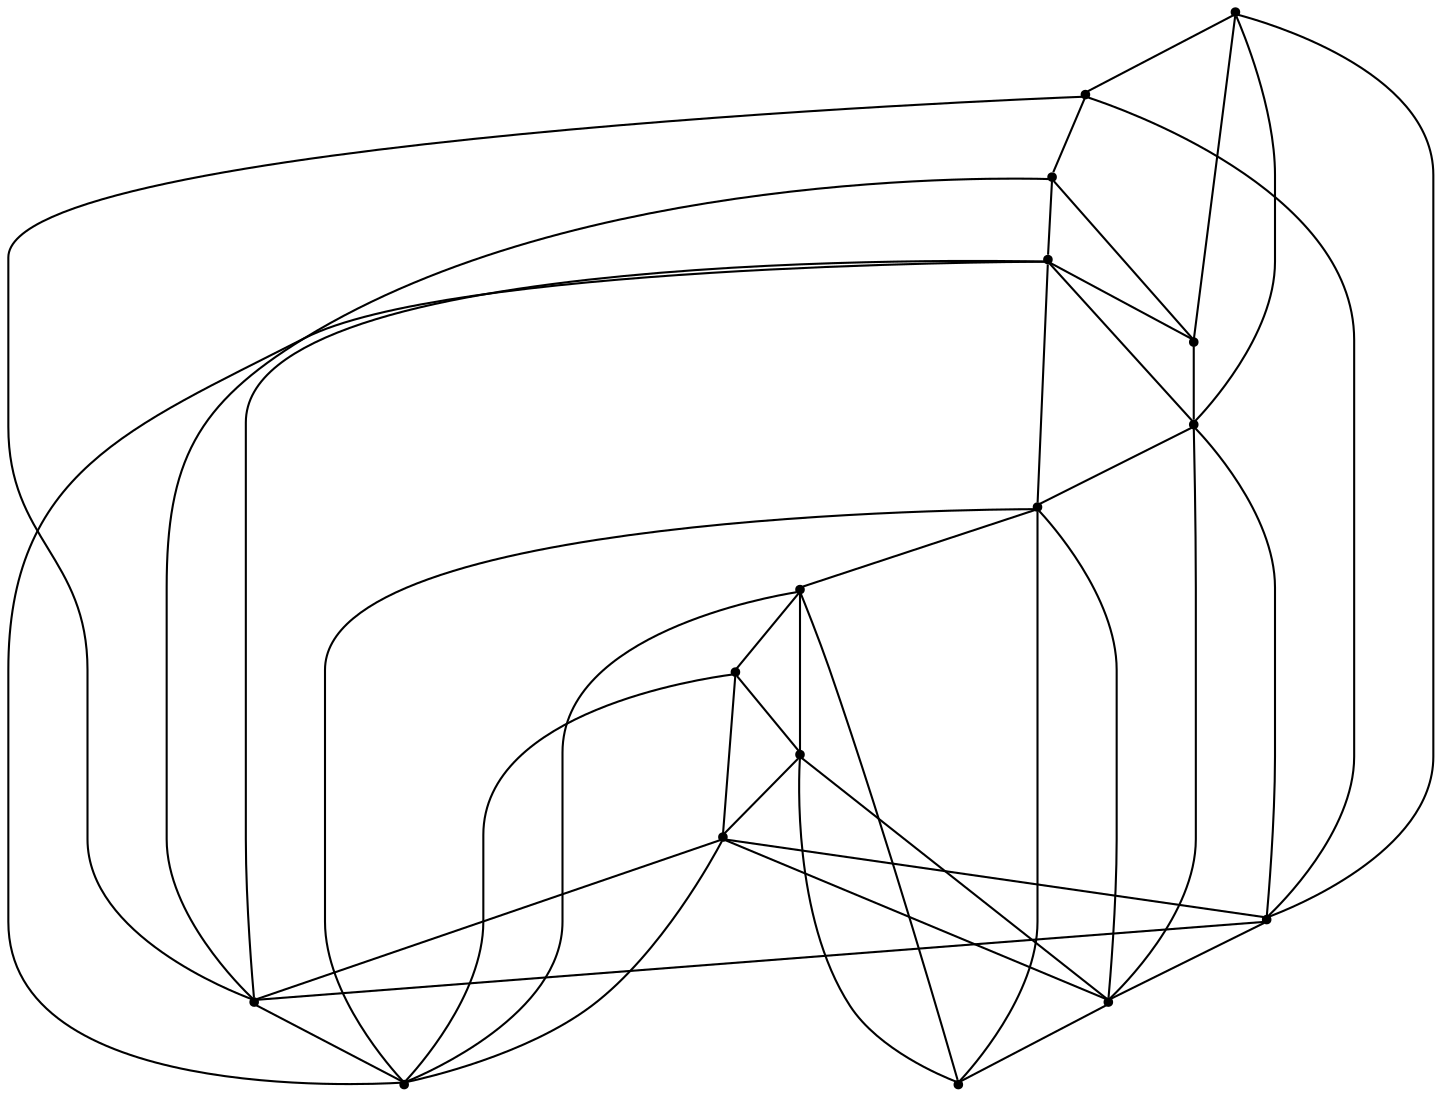 graph {
  node [shape=point,comment="{\"directed\":false,\"doi\":\"10.1007/3-540-37623-2_9\",\"figure\":\"8 (1)\"}"]

  v0 [pos="759.3340761401537,236.23325030008937"]
  v1 [pos="479.02677453698243,282.57908821105946"]
  v2 [pos="759.3340761401537,560.6415271759032"]
  v3 [pos="712.6161978383075,282.57908821105946"]
  v4 [pos="665.899336883474,467.9540475209553"]
  v5 [pos="619.1814267895337,421.60820960998524"]
  v6 [pos="712.6161978383075,514.295752843221"]
  v7 [pos="525.7436195957688,328.9207935333251"]
  v8 [pos="665.899336883474,328.9207935333251"]
  v9 [pos="572.461497897615,375.2665042877196"]
  v10 [pos="479.0267745369825,514.295752843221"]
  v11 [pos="619.1814267895338,375.2665042877196"]
  v12 [pos="525.7436195957688,467.9540475209553"]
  v13 [pos="572.461497897615,421.60820960998524"]
  v14 [pos="432.3078470960294,236.23325030008937"]
  v15 [pos="432.3078470960294,560.6415271759032"]

  v0 -- v1 [id="-1",pos="759.3340761401537,236.23325030008937 479.02677453698243,282.57908821105946 479.02677453698243,282.57908821105946 479.02677453698243,282.57908821105946"]
  v15 -- v6 [id="-2",pos="432.3078470960294,560.6415271759032 712.6161978383075,514.295752843221 712.6161978383075,514.295752843221 712.6161978383075,514.295752843221"]
  v15 -- v14 [id="-3",pos="432.3078470960294,560.6415271759032 432.3078470960294,236.23325030008937 432.3078470960294,236.23325030008937 432.3078470960294,236.23325030008937"]
  v15 -- v10 [id="-4",pos="432.3078470960294,560.6415271759032 479.0267745369825,514.295752843221 479.0267745369825,514.295752843221 479.0267745369825,514.295752843221"]
  v10 -- v12 [id="-5",pos="479.0267745369825,514.295752843221 525.7436195957688,467.9540475209553 525.7436195957688,467.9540475209553 525.7436195957688,467.9540475209553"]
  v12 -- v13 [id="-6",pos="525.7436195957688,467.9540475209553 572.461497897615,421.60820960998524 572.461497897615,421.60820960998524 572.461497897615,421.60820960998524"]
  v15 -- v2 [id="-7",pos="432.3078470960294,560.6415271759032 759.3340761401537,560.6415271759032 759.3340761401537,560.6415271759032 759.3340761401537,560.6415271759032"]
  v14 -- v10 [id="-8",pos="432.3078470960294,236.23325030008937 479.0267745369825,514.295752843221 479.0267745369825,514.295752843221 479.0267745369825,514.295752843221"]
  v14 -- v0 [id="-9",pos="432.3078470960294,236.23325030008937 759.3340761401537,236.23325030008937 759.3340761401537,236.23325030008937 759.3340761401537,236.23325030008937"]
  v10 -- v6 [id="-10",pos="479.0267745369825,514.295752843221 712.6161978383075,514.295752843221 712.6161978383075,514.295752843221 712.6161978383075,514.295752843221"]
  v10 -- v1 [id="-11",pos="479.0267745369825,514.295752843221 479.02677453698243,282.57908821105946 479.02677453698243,282.57908821105946 479.02677453698243,282.57908821105946"]
  v1 -- v3 [id="-12",pos="479.02677453698243,282.57908821105946 712.6161978383075,282.57908821105946 712.6161978383075,282.57908821105946 712.6161978383075,282.57908821105946"]
  v12 -- v7 [id="-13",pos="525.7436195957688,467.9540475209553 525.7436195957688,328.9207935333251 525.7436195957688,328.9207935333251 525.7436195957688,328.9207935333251"]
  v12 -- v1 [id="-14",pos="525.7436195957688,467.9540475209553 479.02677453698243,282.57908821105946 479.02677453698243,282.57908821105946 479.02677453698243,282.57908821105946"]
  v13 -- v7 [id="-15",pos="572.461497897615,421.60820960998524 525.7436195957688,328.9207935333251 525.7436195957688,328.9207935333251 525.7436195957688,328.9207935333251"]
  v13 -- v9 [id="-16",pos="572.461497897615,421.60820960998524 572.461497897615,375.2665042877196 572.461497897615,375.2665042877196 572.461497897615,375.2665042877196"]
  v13 -- v5 [id="-17",pos="572.461497897615,421.60820960998524 619.1814267895337,421.60820960998524 619.1814267895337,421.60820960998524 619.1814267895337,421.60820960998524"]
  v9 -- v11 [id="-18",pos="572.461497897615,375.2665042877196 619.1814267895338,375.2665042877196 619.1814267895338,375.2665042877196 619.1814267895338,375.2665042877196"]
  v9 -- v7 [id="-19",pos="572.461497897615,375.2665042877196 525.7436195957688,328.9207935333251 525.7436195957688,328.9207935333251 525.7436195957688,328.9207935333251"]
  v7 -- v1 [id="-20",pos="525.7436195957688,328.9207935333251 479.02677453698243,282.57908821105946 479.02677453698243,282.57908821105946 479.02677453698243,282.57908821105946"]
  v1 -- v14 [id="-21",pos="479.02677453698243,282.57908821105946 432.3078470960294,236.23325030008937 432.3078470960294,236.23325030008937 432.3078470960294,236.23325030008937"]
  v2 -- v0 [id="-22",pos="759.3340761401537,560.6415271759032 759.3340761401537,236.23325030008937 759.3340761401537,236.23325030008937 759.3340761401537,236.23325030008937"]
  v5 -- v12 [id="-23",pos="619.1814267895337,421.60820960998524 525.7436195957688,467.9540475209553 525.7436195957688,467.9540475209553 525.7436195957688,467.9540475209553"]
  v11 -- v5 [id="-24",pos="619.1814267895338,375.2665042877196 619.1814267895337,421.60820960998524 619.1814267895337,421.60820960998524 619.1814267895337,421.60820960998524"]
  v11 -- v13 [id="-25",pos="619.1814267895338,375.2665042877196 572.461497897615,421.60820960998524 572.461497897615,421.60820960998524 572.461497897615,421.60820960998524"]
  v11 -- v8 [id="-26",pos="619.1814267895338,375.2665042877196 665.899336883474,328.9207935333251 665.899336883474,328.9207935333251 665.899336883474,328.9207935333251"]
  v8 -- v3 [id="-27",pos="665.899336883474,328.9207935333251 712.6161978383075,282.57908821105946 712.6161978383075,282.57908821105946 712.6161978383075,282.57908821105946"]
  v3 -- v0 [id="-28",pos="712.6161978383075,282.57908821105946 759.3340761401537,236.23325030008937 759.3340761401537,236.23325030008937 759.3340761401537,236.23325030008937"]
  v4 -- v12 [id="-29",pos="665.899336883474,467.9540475209553 525.7436195957688,467.9540475209553 525.7436195957688,467.9540475209553 525.7436195957688,467.9540475209553"]
  v4 -- v11 [id="-30",pos="665.899336883474,467.9540475209553 619.1814267895338,375.2665042877196 619.1814267895338,375.2665042877196 619.1814267895338,375.2665042877196"]
  v4 -- v10 [id="-31",pos="665.899336883474,467.9540475209553 479.0267745369825,514.295752843221 479.0267745369825,514.295752843221 479.0267745369825,514.295752843221"]
  v8 -- v6 [id="-32",pos="665.899336883474,328.9207935333251 712.6161978383075,514.295752843221 712.6161978383075,514.295752843221 712.6161978383075,514.295752843221"]
  v8 -- v7 [id="-33",pos="665.899336883474,328.9207935333251 525.7436195957688,328.9207935333251 525.7436195957688,328.9207935333251 525.7436195957688,328.9207935333251"]
  v8 -- v9 [id="-34",pos="665.899336883474,328.9207935333251 572.461497897615,375.2665042877196 572.461497897615,375.2665042877196 572.461497897615,375.2665042877196"]
  v4 -- v8 [id="-35",pos="665.899336883474,467.9540475209553 665.899336883474,328.9207935333251 665.899336883474,328.9207935333251 665.899336883474,328.9207935333251"]
  v6 -- v3 [id="-36",pos="712.6161978383075,514.295752843221 712.6161978383075,282.57908821105946 712.6161978383075,282.57908821105946 712.6161978383075,282.57908821105946"]
  v3 -- v7 [id="-37",pos="712.6161978383075,282.57908821105946 525.7436195957688,328.9207935333251 525.7436195957688,328.9207935333251 525.7436195957688,328.9207935333251"]
  v2 -- v6 [id="-38",pos="759.3340761401537,560.6415271759032 712.6161978383075,514.295752843221 712.6161978383075,514.295752843221 712.6161978383075,514.295752843221"]
  v6 -- v4 [id="-39",pos="712.6161978383075,514.295752843221 665.899336883474,467.9540475209553 665.899336883474,467.9540475209553 665.899336883474,467.9540475209553"]
  v4 -- v5 [id="-40",pos="665.899336883474,467.9540475209553 619.1814267895337,421.60820960998524 619.1814267895337,421.60820960998524 619.1814267895337,421.60820960998524"]
  v2 -- v3 [id="-41",pos="759.3340761401537,560.6415271759032 712.6161978383075,282.57908821105946 712.6161978383075,282.57908821105946 712.6161978383075,282.57908821105946"]
}